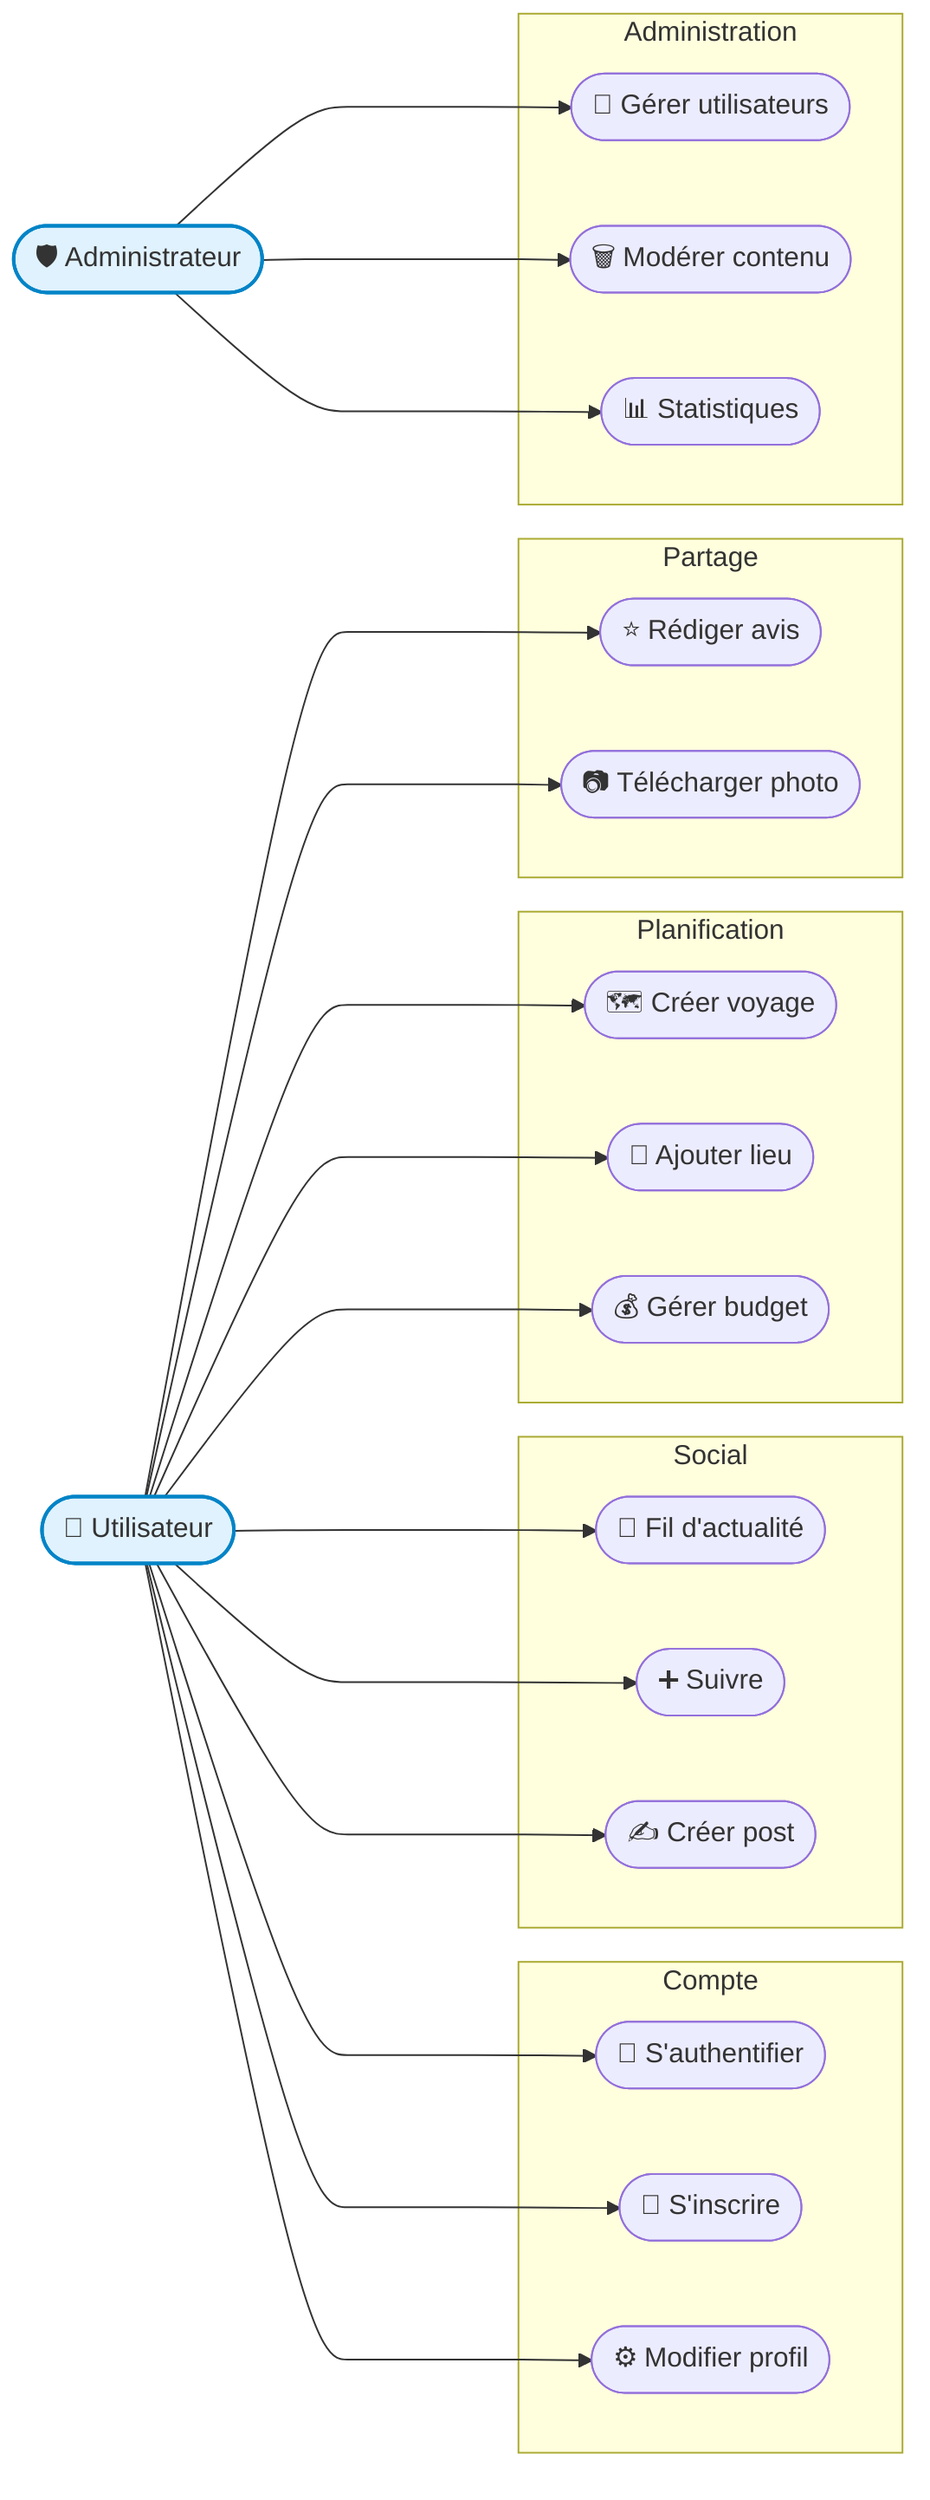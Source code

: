 flowchart LR
    %% Actors
    U([👤 Utilisateur])
    A([🛡️ Administrateur])

    %% User Account Management
    subgraph "Compte"
        LOGIN([🔑 S'authentifier])
        REG([📝 S'inscrire])
        PROFILE([⚙️ Modifier profil])
    end
    U ----> LOGIN
    U ----> REG
    U ----> PROFILE

    %% Social Features
    subgraph "Social"
        FEED([📰 Fil d'actualité])
        FOLLOW([➕ Suivre])
        POST([✍️ Créer post])
    end
    U----> FEED
    U----> FOLLOW
    U----> POST

    %% Trip Planning
    subgraph "Planification"
        CREATE_TRIP([🗺️ Créer voyage])
        ADD_PLACE([📍 Ajouter lieu])
        MANAGE_BUDGET([💰 Gérer budget])
    end
    U ----> CREATE_TRIP
    U ----> ADD_PLACE
    U ----> MANAGE_BUDGET

    %% Sharing
    subgraph "Partage"
        WRITE_REVIEW([⭐ Rédiger avis])
        UPLOAD_PHOTO([📷 Télécharger photo])
    end
    U ----> WRITE_REVIEW
    U ----> UPLOAD_PHOTO

    %% Admin
    subgraph "Administration"
        MANAGE_USERS([👥 Gérer utilisateurs])
        MODERATE([🗑️ Modérer contenu])
        VIEW_STATS([📊 Statistiques])
    end
    A ----> MANAGE_USERS
    A ----> MODERATE
    A ----> VIEW_STATS

    %% Layout tweaks for readability
    classDef actor fill:#e0f2fe,stroke:#0284c7,stroke-width:2px;
    class U,A actor;